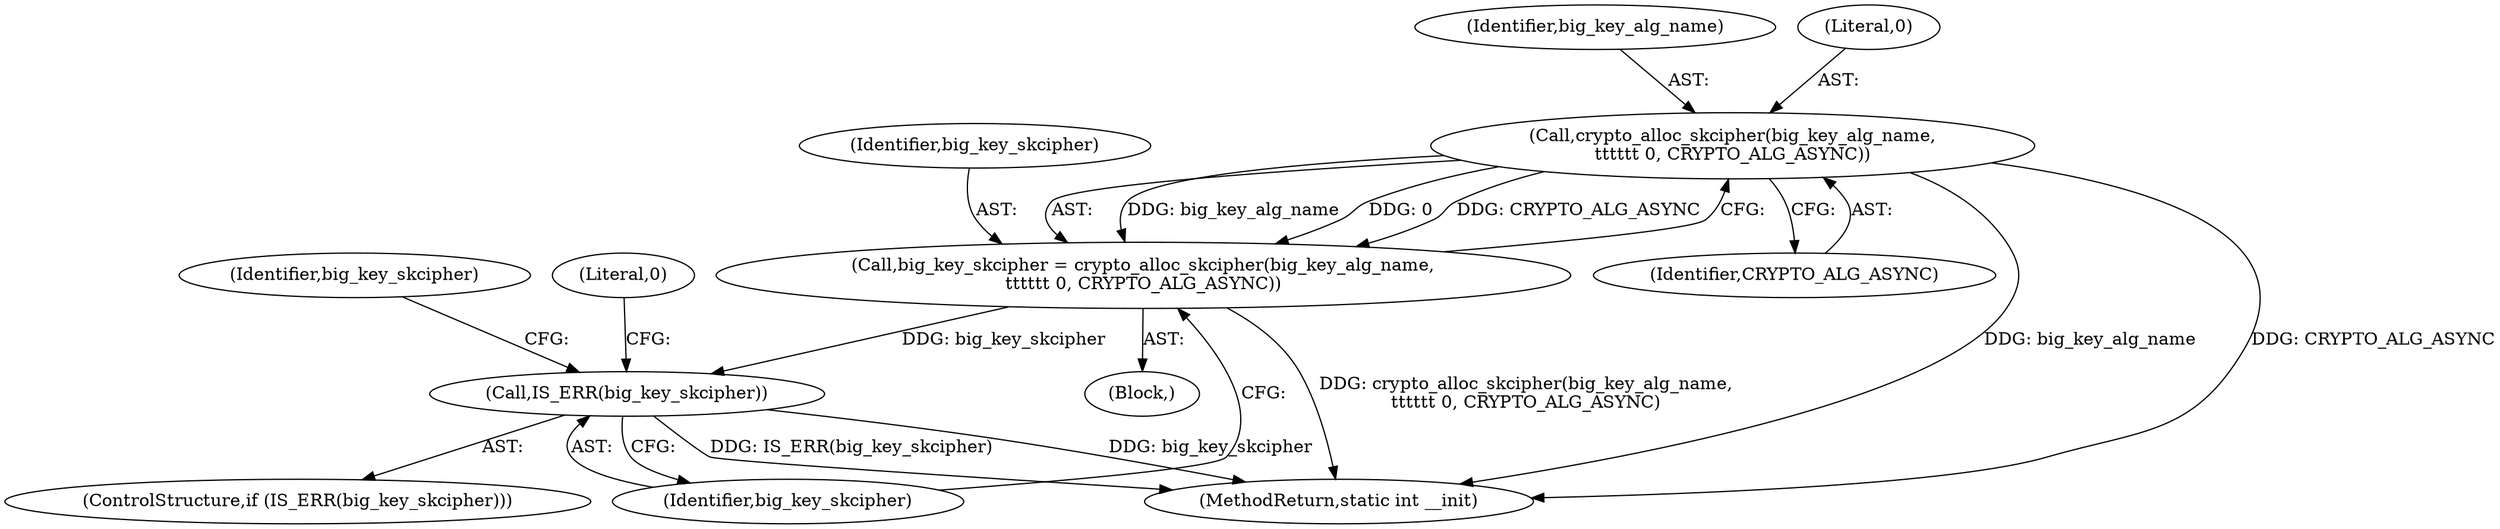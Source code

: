 digraph "1_linux_7df3e59c3d1df4f87fe874c7956ef7a3d2f4d5fb@API" {
"1000139" [label="(Call,crypto_alloc_skcipher(big_key_alg_name,\n\t\t\t\t\t\t 0, CRYPTO_ALG_ASYNC))"];
"1000137" [label="(Call,big_key_skcipher = crypto_alloc_skcipher(big_key_alg_name,\n\t\t\t\t\t\t 0, CRYPTO_ALG_ASYNC))"];
"1000144" [label="(Call,IS_ERR(big_key_skcipher))"];
"1000144" [label="(Call,IS_ERR(big_key_skcipher))"];
"1000143" [label="(ControlStructure,if (IS_ERR(big_key_skcipher)))"];
"1000148" [label="(Identifier,big_key_skcipher)"];
"1000156" [label="(Literal,0)"];
"1000137" [label="(Call,big_key_skcipher = crypto_alloc_skcipher(big_key_alg_name,\n\t\t\t\t\t\t 0, CRYPTO_ALG_ASYNC))"];
"1000140" [label="(Identifier,big_key_alg_name)"];
"1000142" [label="(Identifier,CRYPTO_ALG_ASYNC)"];
"1000105" [label="(Block,)"];
"1000139" [label="(Call,crypto_alloc_skcipher(big_key_alg_name,\n\t\t\t\t\t\t 0, CRYPTO_ALG_ASYNC))"];
"1000145" [label="(Identifier,big_key_skcipher)"];
"1000141" [label="(Literal,0)"];
"1000138" [label="(Identifier,big_key_skcipher)"];
"1000165" [label="(MethodReturn,static int __init)"];
"1000139" -> "1000137"  [label="AST: "];
"1000139" -> "1000142"  [label="CFG: "];
"1000140" -> "1000139"  [label="AST: "];
"1000141" -> "1000139"  [label="AST: "];
"1000142" -> "1000139"  [label="AST: "];
"1000137" -> "1000139"  [label="CFG: "];
"1000139" -> "1000165"  [label="DDG: CRYPTO_ALG_ASYNC"];
"1000139" -> "1000165"  [label="DDG: big_key_alg_name"];
"1000139" -> "1000137"  [label="DDG: big_key_alg_name"];
"1000139" -> "1000137"  [label="DDG: 0"];
"1000139" -> "1000137"  [label="DDG: CRYPTO_ALG_ASYNC"];
"1000137" -> "1000105"  [label="AST: "];
"1000138" -> "1000137"  [label="AST: "];
"1000145" -> "1000137"  [label="CFG: "];
"1000137" -> "1000165"  [label="DDG: crypto_alloc_skcipher(big_key_alg_name,\n\t\t\t\t\t\t 0, CRYPTO_ALG_ASYNC)"];
"1000137" -> "1000144"  [label="DDG: big_key_skcipher"];
"1000144" -> "1000143"  [label="AST: "];
"1000144" -> "1000145"  [label="CFG: "];
"1000145" -> "1000144"  [label="AST: "];
"1000148" -> "1000144"  [label="CFG: "];
"1000156" -> "1000144"  [label="CFG: "];
"1000144" -> "1000165"  [label="DDG: IS_ERR(big_key_skcipher)"];
"1000144" -> "1000165"  [label="DDG: big_key_skcipher"];
}
